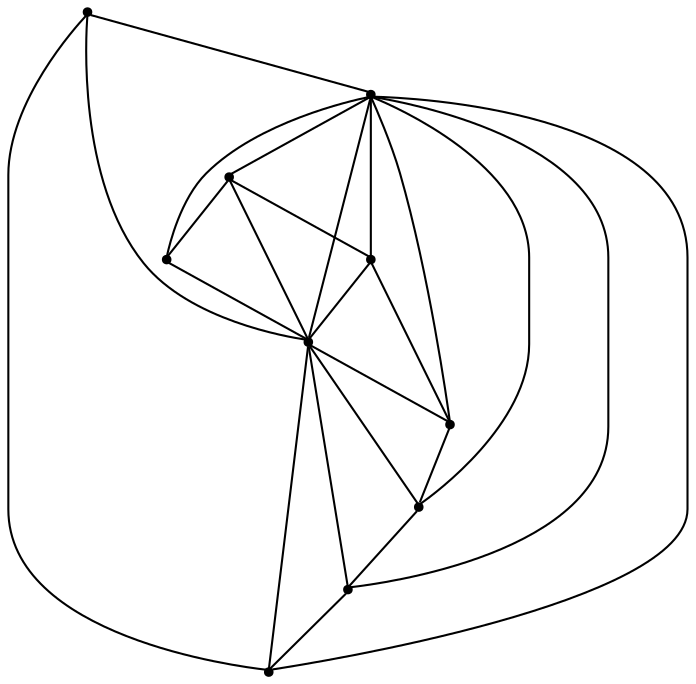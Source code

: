 graph {
  node [shape=point,comment="{\"directed\":false,\"doi\":\"10.1007/3-540-37623-2_13\",\"figure\":\"6\"}"]

  v0 [pos="1267.6666123109183,564.054209391276"]
  v1 [pos="1374.141133319474,350.69698333740234"]
  v2 [pos="1267.6666123109183,377.25948333740234"]
  v3 [pos="1188.4155661456823,350.69698333740234"]
  v4 [pos="1267.6666123109183,536.4292526245117"]
  v5 [pos="1267.6666123109183,509.86675262451166"]
  v6 [pos="1267.6666123109183,483.5094833374023"]
  v7 [pos="1267.6666123109183,457.3698425292969"]
  v8 [pos="1267.6666123109183,430.1791890462239"]
  v9 [pos="1267.6666123109183,404.2448425292968"]

  v0 -- v3 [id="-1",pos="1267.6666123109183,564.054209391276 1081.8671603103248,563.5614776611328 1081.8671603103248,563.5614776611328 1081.8671603103248,563.5614776611328 1081.8671603103248,351.29493713378906 1081.8671603103248,351.29493713378906 1081.8671603103248,351.29493713378906 1188.4155661456823,350.69698333740234 1188.4155661456823,350.69698333740234 1188.4155661456823,350.69698333740234"]
  v3 -- v1 [id="-2",pos="1188.4155661456823,350.69698333740234 1374.141133319474,350.69698333740234 1374.141133319474,350.69698333740234 1374.141133319474,350.69698333740234"]
  v1 -- v0 [id="-3",pos="1374.141133319474,350.69698333740234 1480.3416382685614,351.0614776611328 1480.3416382685614,351.0614776611328 1480.3416382685614,351.0614776611328 1480.3416382685614,563.5614776611328 1480.3416382685614,563.5614776611328 1480.3416382685614,563.5614776611328 1267.6666123109183,564.054209391276 1267.6666123109183,564.054209391276 1267.6666123109183,564.054209391276"]
  v4 -- v1 [id="-4",pos="1267.6666123109183,536.4292526245117 1453.7766730713456,536.9989776611328 1453.7766730713456,536.9989776611328 1453.7766730713456,536.9989776611328 1453.7766730713456,377.6239776611328 1453.7766730713456,377.6239776611328 1453.7766730713456,377.6239776611328 1374.141133319474,350.69698333740234 1374.141133319474,350.69698333740234 1374.141133319474,350.69698333740234"]
  v3 -- v4 [id="-5",pos="1188.4155661456823,350.69698333740234 1108.4321255075406,377.6239776611328 1108.4321255075406,377.6239776611328 1108.4321255075406,377.6239776611328 1108.4321255075406,536.9989776611328 1108.4321255075406,536.9989776611328 1108.4321255075406,536.9989776611328 1267.6666123109183,536.4292526245117 1267.6666123109183,536.4292526245117 1267.6666123109183,536.4292526245117"]
  v5 -- v1 [id="-6",pos="1267.6666123109183,509.86675262451166 1427.2117078741298,510.4364776611328 1427.2117078741298,510.4364776611328 1427.2117078741298,510.4364776611328 1427.2117078741298,404.18647766113276 1427.2117078741298,404.18647766113276 1427.2117078741298,404.18647766113276 1374.141133319474,350.69698333740234 1374.141133319474,350.69698333740234 1374.141133319474,350.69698333740234"]
  v6 -- v3 [id="-7",pos="1267.6666123109183,483.5094833374023 1161.5620559019721,483.87397766113276 1161.5620559019721,483.87397766113276 1161.5620559019721,483.87397766113276 1161.5620559019721,430.74897766113276 1161.5620559019721,430.74897766113276 1161.5620559019721,430.74897766113276 1188.4155661456823,350.69698333740234 1188.4155661456823,350.69698333740234 1188.4155661456823,350.69698333740234"]
  v7 -- v3 [id="-8",pos="1267.6666123109183,457.3698425292969 1188.127021099188,457.31147766113276 1188.127021099188,457.31147766113276 1188.127021099188,457.31147766113276 1188.4155661456823,350.69698333740234 1188.4155661456823,350.69698333740234 1188.4155661456823,350.69698333740234"]
  v8 -- v3 [id="-9",pos="1267.6666123109183,430.1791890462239 1214.6919862964037,430.74897766113276 1214.6919862964037,430.74897766113276 1214.6919862964037,430.74897766113276 1188.4155661456823,350.69698333740234 1188.4155661456823,350.69698333740234 1188.4155661456823,350.69698333740234"]
  v3 -- v9 [id="-10",pos="1188.4155661456823,350.69698333740234 1241.2569514936195,404.18647766113276 1241.2569514936195,404.18647766113276 1241.2569514936195,404.18647766113276 1267.6666123109183,404.2448425292968 1267.6666123109183,404.2448425292968 1267.6666123109183,404.2448425292968"]
  v9 -- v1 [id="-11",pos="1267.6666123109183,404.2448425292968 1320.9518470852668,404.18647766113276 1320.9518470852668,404.18647766113276 1320.9518470852668,404.18647766113276 1374.141133319474,350.69698333740234 1374.141133319474,350.69698333740234 1374.141133319474,350.69698333740234"]
  v9 -- v2 [id="-12",pos="1267.6666123109183,404.2448425292968 1267.6666123109183,377.25948333740234 1267.6666123109183,377.25948333740234 1267.6666123109183,377.25948333740234"]
  v8 -- v7 [id="-13",pos="1267.6666123109183,430.1791890462239 1267.6666123109183,457.3698425292969 1267.6666123109183,457.3698425292969 1267.6666123109183,457.3698425292969"]
  v7 -- v6 [id="-14",pos="1267.6666123109183,457.3698425292969 1267.6666123109183,483.5094833374023 1267.6666123109183,483.5094833374023 1267.6666123109183,483.5094833374023"]
  v6 -- v5 [id="-15",pos="1267.6666123109183,483.5094833374023 1267.6666123109183,509.86675262451166 1267.6666123109183,509.86675262451166 1267.6666123109183,509.86675262451166"]
  v5 -- v4 [id="-16",pos="1267.6666123109183,509.86675262451166 1267.6666123109183,536.4292526245117 1267.6666123109183,536.4292526245117 1267.6666123109183,536.4292526245117"]
  v4 -- v0 [id="-17",pos="1267.6666123109183,536.4292526245117 1267.6666123109183,564.054209391276 1267.6666123109183,564.054209391276 1267.6666123109183,564.054209391276"]
  v2 -- v3 [id="-18",pos="1267.6666123109183,377.25948333740234 1188.4155661456823,350.69698333740234 1188.4155661456823,350.69698333740234 1188.4155661456823,350.69698333740234"]
  v2 -- v1 [id="-19",pos="1267.6666123109183,377.25948333740234 1294.386881888051,377.6239776611328 1294.386881888051,377.6239776611328 1294.386881888051,377.6239776611328 1374.141133319474,350.69698333740234 1374.141133319474,350.69698333740234 1374.141133319474,350.69698333740234"]
  v9 -- v8 [id="-20",pos="1267.6666123109183,404.2448425292968 1267.6666123109183,430.1791890462239 1267.6666123109183,430.1791890462239 1267.6666123109183,430.1791890462239"]
  v8 -- v1 [id="-21",pos="1267.6666123109183,430.1791890462239 1347.5168122824825,430.74897766113276 1347.5168122824825,430.74897766113276 1347.5168122824825,430.74897766113276 1374.141133319474,350.69698333740234 1374.141133319474,350.69698333740234 1374.141133319474,350.69698333740234"]
  v5 -- v3 [id="-22",pos="1267.6666123109183,509.86675262451166 1134.9970907047564,510.4364776611328 1134.9970907047564,510.4364776611328 1134.9970907047564,510.4364776611328 1134.9970907047564,404.18647766113276 1134.9970907047564,404.18647766113276 1134.9970907047564,404.18647766113276 1188.4155661456823,350.69698333740234 1188.4155661456823,350.69698333740234 1188.4155661456823,350.69698333740234"]
  v1 -- v7 [id="-23",pos="1374.141133319474,350.69698333740234 1374.0817774796983,457.31147766113276 1374.0817774796983,457.31147766113276 1374.0817774796983,457.31147766113276 1267.6666123109183,457.3698425292969 1267.6666123109183,457.3698425292969 1267.6666123109183,457.3698425292969"]
  v6 -- v1 [id="-24",pos="1267.6666123109183,483.5094833374023 1400.646742676914,483.87397766113276 1400.646742676914,483.87397766113276 1400.646742676914,483.87397766113276 1400.646742676914,430.74897766113276 1400.646742676914,430.74897766113276 1400.646742676914,430.74897766113276 1374.141133319474,350.69698333740234 1374.141133319474,350.69698333740234 1374.141133319474,350.69698333740234"]
}